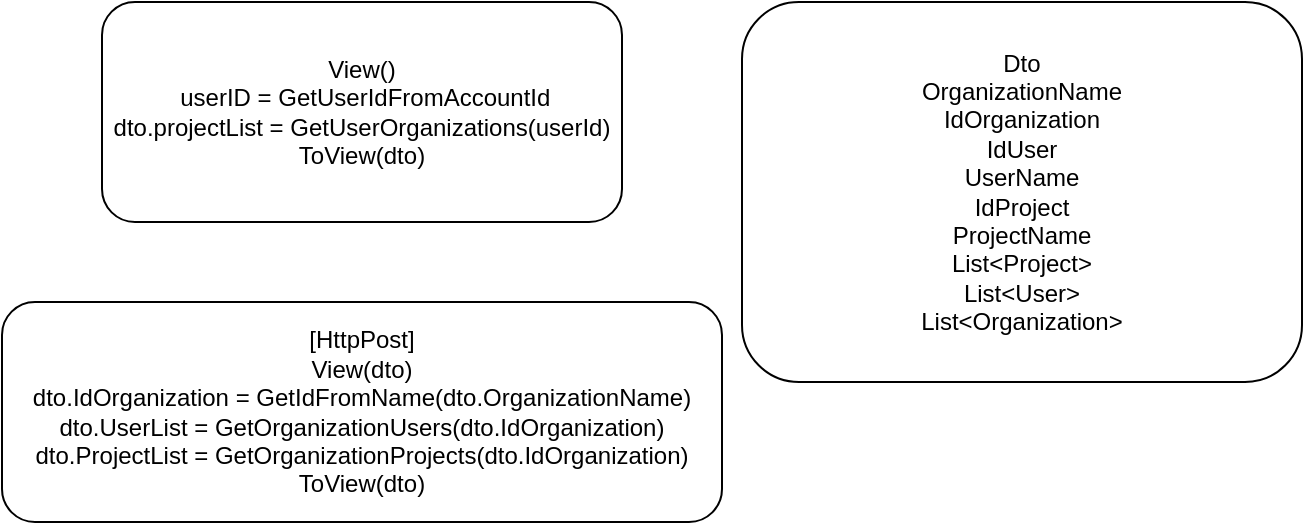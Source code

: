 <mxfile version="24.0.7" type="github">
  <diagram name="Strona-1" id="VRjqJfK3yL9bVJ2Rou8w">
    <mxGraphModel dx="2261" dy="746" grid="1" gridSize="10" guides="1" tooltips="1" connect="1" arrows="1" fold="1" page="1" pageScale="1" pageWidth="827" pageHeight="1169" math="0" shadow="0">
      <root>
        <mxCell id="0" />
        <mxCell id="1" parent="0" />
        <mxCell id="fwrgIRFsL60fakUr66wn-1" value="Dto&lt;br&gt;OrganizationName&lt;br&gt;IdOrganization&lt;br&gt;IdUser&lt;br&gt;UserName&lt;br&gt;IdProject&lt;br&gt;ProjectName&lt;div&gt;List&amp;lt;Project&amp;gt;&lt;br&gt;List&amp;lt;User&amp;gt;&lt;br&gt;List&amp;lt;Organization&amp;gt;&lt;/div&gt;" style="rounded=1;whiteSpace=wrap;html=1;" vertex="1" parent="1">
          <mxGeometry x="290" y="230" width="280" height="190" as="geometry" />
        </mxCell>
        <mxCell id="fwrgIRFsL60fakUr66wn-2" value="View()&lt;br&gt;&amp;nbsp;userID = GetUserIdFromAccountId&lt;div&gt;dto.projectList = GetUserOrganizations(userId)&lt;/div&gt;&lt;div&gt;ToView(dto)&lt;/div&gt;" style="rounded=1;whiteSpace=wrap;html=1;" vertex="1" parent="1">
          <mxGeometry x="-30" y="230" width="260" height="110" as="geometry" />
        </mxCell>
        <mxCell id="fwrgIRFsL60fakUr66wn-4" value="&lt;div&gt;[HttpPost]&lt;/div&gt;View(dto)&lt;div&gt;dto.IdOrganization = GetIdFromName(dto.OrganizationName)&lt;br&gt;dto.UserList = GetOrganizationUsers(dto.IdOrganization)&lt;/div&gt;&lt;div&gt;dto.ProjectList = GetOrganizationProjects(dto.IdOrganization)&lt;br&gt;&lt;div&gt;ToView(dto)&lt;/div&gt;&lt;/div&gt;" style="rounded=1;whiteSpace=wrap;html=1;" vertex="1" parent="1">
          <mxGeometry x="-80" y="380" width="360" height="110" as="geometry" />
        </mxCell>
      </root>
    </mxGraphModel>
  </diagram>
</mxfile>
